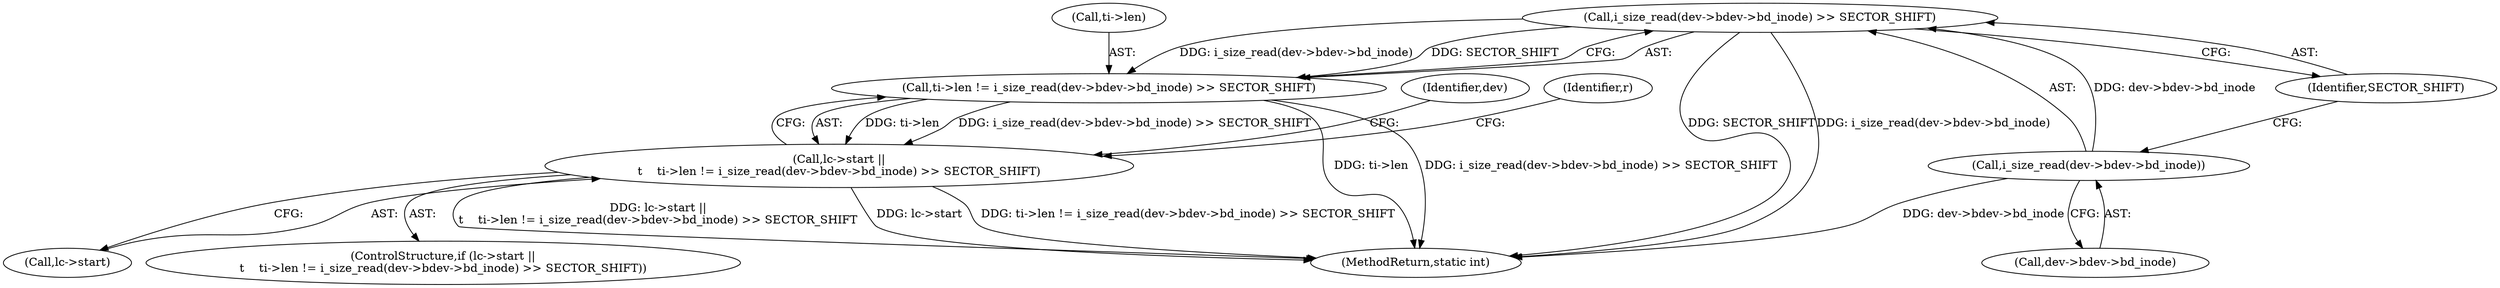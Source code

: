 digraph "0_linux_ec8013beddd717d1740cfefb1a9b900deef85462_0@API" {
"1000133" [label="(Call,i_size_read(dev->bdev->bd_inode) >> SECTOR_SHIFT)"];
"1000134" [label="(Call,i_size_read(dev->bdev->bd_inode))"];
"1000129" [label="(Call,ti->len != i_size_read(dev->bdev->bd_inode) >> SECTOR_SHIFT)"];
"1000125" [label="(Call,lc->start ||\n\t    ti->len != i_size_read(dev->bdev->bd_inode) >> SECTOR_SHIFT)"];
"1000140" [label="(Identifier,SECTOR_SHIFT)"];
"1000125" [label="(Call,lc->start ||\n\t    ti->len != i_size_read(dev->bdev->bd_inode) >> SECTOR_SHIFT)"];
"1000134" [label="(Call,i_size_read(dev->bdev->bd_inode))"];
"1000129" [label="(Call,ti->len != i_size_read(dev->bdev->bd_inode) >> SECTOR_SHIFT)"];
"1000126" [label="(Call,lc->start)"];
"1000133" [label="(Call,i_size_read(dev->bdev->bd_inode) >> SECTOR_SHIFT)"];
"1000155" [label="(MethodReturn,static int)"];
"1000124" [label="(ControlStructure,if (lc->start ||\n\t    ti->len != i_size_read(dev->bdev->bd_inode) >> SECTOR_SHIFT))"];
"1000148" [label="(Identifier,dev)"];
"1000142" [label="(Identifier,r)"];
"1000135" [label="(Call,dev->bdev->bd_inode)"];
"1000130" [label="(Call,ti->len)"];
"1000133" -> "1000129"  [label="AST: "];
"1000133" -> "1000140"  [label="CFG: "];
"1000134" -> "1000133"  [label="AST: "];
"1000140" -> "1000133"  [label="AST: "];
"1000129" -> "1000133"  [label="CFG: "];
"1000133" -> "1000155"  [label="DDG: SECTOR_SHIFT"];
"1000133" -> "1000155"  [label="DDG: i_size_read(dev->bdev->bd_inode)"];
"1000133" -> "1000129"  [label="DDG: i_size_read(dev->bdev->bd_inode)"];
"1000133" -> "1000129"  [label="DDG: SECTOR_SHIFT"];
"1000134" -> "1000133"  [label="DDG: dev->bdev->bd_inode"];
"1000134" -> "1000135"  [label="CFG: "];
"1000135" -> "1000134"  [label="AST: "];
"1000140" -> "1000134"  [label="CFG: "];
"1000134" -> "1000155"  [label="DDG: dev->bdev->bd_inode"];
"1000129" -> "1000125"  [label="AST: "];
"1000130" -> "1000129"  [label="AST: "];
"1000125" -> "1000129"  [label="CFG: "];
"1000129" -> "1000155"  [label="DDG: ti->len"];
"1000129" -> "1000155"  [label="DDG: i_size_read(dev->bdev->bd_inode) >> SECTOR_SHIFT"];
"1000129" -> "1000125"  [label="DDG: ti->len"];
"1000129" -> "1000125"  [label="DDG: i_size_read(dev->bdev->bd_inode) >> SECTOR_SHIFT"];
"1000125" -> "1000124"  [label="AST: "];
"1000125" -> "1000126"  [label="CFG: "];
"1000126" -> "1000125"  [label="AST: "];
"1000142" -> "1000125"  [label="CFG: "];
"1000148" -> "1000125"  [label="CFG: "];
"1000125" -> "1000155"  [label="DDG: lc->start ||\n\t    ti->len != i_size_read(dev->bdev->bd_inode) >> SECTOR_SHIFT"];
"1000125" -> "1000155"  [label="DDG: lc->start"];
"1000125" -> "1000155"  [label="DDG: ti->len != i_size_read(dev->bdev->bd_inode) >> SECTOR_SHIFT"];
}
